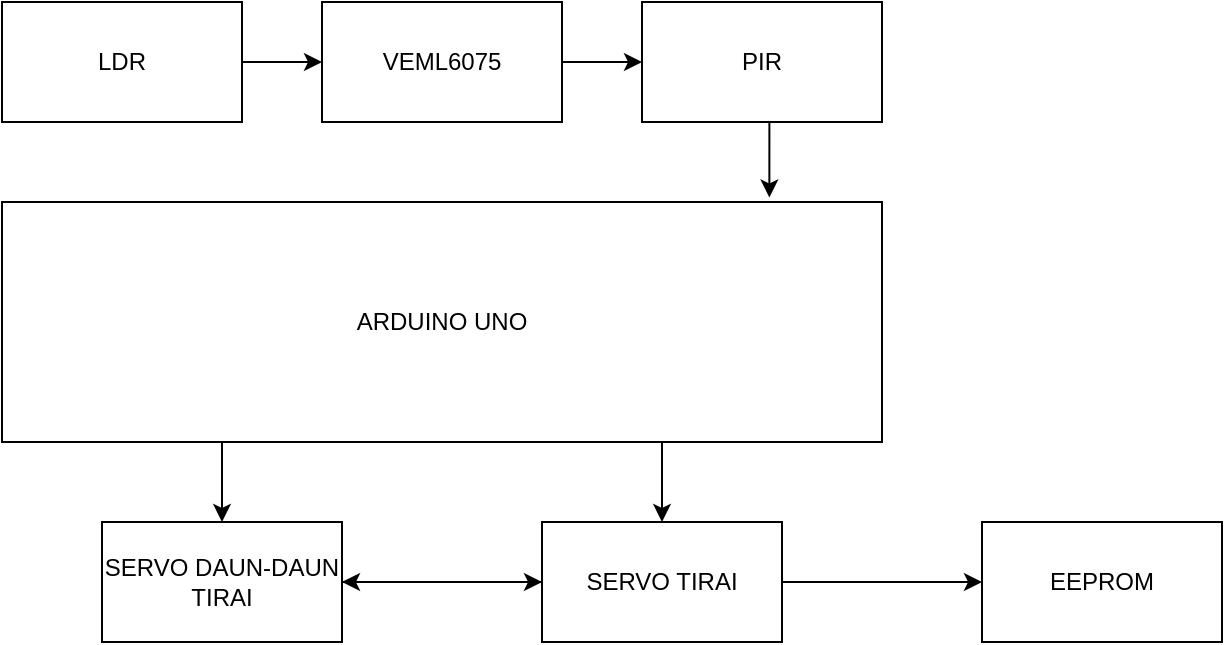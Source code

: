 <mxfile version="14.6.13" type="device"><diagram id="lncnuVLe6-twv9dAT7Rz" name="Page-1"><mxGraphModel dx="1021" dy="647" grid="1" gridSize="10" guides="1" tooltips="1" connect="1" arrows="1" fold="1" page="1" pageScale="1" pageWidth="850" pageHeight="1100" math="0" shadow="0"><root><mxCell id="0"/><mxCell id="1" parent="0"/><mxCell id="LDRi1--u1ZzVuqYvrauy-28" style="edgeStyle=orthogonalEdgeStyle;rounded=0;orthogonalLoop=1;jettySize=auto;html=1;exitX=0;exitY=0.5;exitDx=0;exitDy=0;entryX=1;entryY=0.5;entryDx=0;entryDy=0;" edge="1" parent="1" source="LDRi1--u1ZzVuqYvrauy-1" target="LDRi1--u1ZzVuqYvrauy-3"><mxGeometry relative="1" as="geometry"/></mxCell><mxCell id="LDRi1--u1ZzVuqYvrauy-30" style="edgeStyle=orthogonalEdgeStyle;rounded=0;orthogonalLoop=1;jettySize=auto;html=1;exitX=1;exitY=0.5;exitDx=0;exitDy=0;entryX=0;entryY=0.5;entryDx=0;entryDy=0;" edge="1" parent="1" source="LDRi1--u1ZzVuqYvrauy-1" target="LDRi1--u1ZzVuqYvrauy-6"><mxGeometry relative="1" as="geometry"/></mxCell><mxCell id="LDRi1--u1ZzVuqYvrauy-1" value="SERVO TIRAI" style="rounded=0;whiteSpace=wrap;html=1;" vertex="1" parent="1"><mxGeometry x="530" y="400" width="120" height="60" as="geometry"/></mxCell><mxCell id="LDRi1--u1ZzVuqYvrauy-25" style="edgeStyle=orthogonalEdgeStyle;rounded=0;orthogonalLoop=1;jettySize=auto;html=1;exitX=1;exitY=0.5;exitDx=0;exitDy=0;entryX=0;entryY=0.5;entryDx=0;entryDy=0;" edge="1" parent="1" source="LDRi1--u1ZzVuqYvrauy-2" target="LDRi1--u1ZzVuqYvrauy-4"><mxGeometry relative="1" as="geometry"/></mxCell><mxCell id="LDRi1--u1ZzVuqYvrauy-2" value="LDR" style="rounded=0;whiteSpace=wrap;html=1;" vertex="1" parent="1"><mxGeometry x="260" y="140" width="120" height="60" as="geometry"/></mxCell><mxCell id="LDRi1--u1ZzVuqYvrauy-29" style="edgeStyle=orthogonalEdgeStyle;rounded=0;orthogonalLoop=1;jettySize=auto;html=1;exitX=1;exitY=0.5;exitDx=0;exitDy=0;entryX=0;entryY=0.5;entryDx=0;entryDy=0;" edge="1" parent="1" source="LDRi1--u1ZzVuqYvrauy-3" target="LDRi1--u1ZzVuqYvrauy-1"><mxGeometry relative="1" as="geometry"/></mxCell><mxCell id="LDRi1--u1ZzVuqYvrauy-3" value="SERVO DAUN-DAUN TIRAI" style="rounded=0;whiteSpace=wrap;html=1;" vertex="1" parent="1"><mxGeometry x="310" y="400" width="120" height="60" as="geometry"/></mxCell><mxCell id="LDRi1--u1ZzVuqYvrauy-26" style="edgeStyle=orthogonalEdgeStyle;rounded=0;orthogonalLoop=1;jettySize=auto;html=1;exitX=1;exitY=0.5;exitDx=0;exitDy=0;" edge="1" parent="1" source="LDRi1--u1ZzVuqYvrauy-4" target="LDRi1--u1ZzVuqYvrauy-7"><mxGeometry relative="1" as="geometry"/></mxCell><mxCell id="LDRi1--u1ZzVuqYvrauy-4" value="VEML6075" style="rounded=0;whiteSpace=wrap;html=1;" vertex="1" parent="1"><mxGeometry x="420" y="140" width="120" height="60" as="geometry"/></mxCell><mxCell id="LDRi1--u1ZzVuqYvrauy-22" style="edgeStyle=orthogonalEdgeStyle;rounded=0;orthogonalLoop=1;jettySize=auto;html=1;exitX=0.25;exitY=1;exitDx=0;exitDy=0;entryX=0.5;entryY=0;entryDx=0;entryDy=0;" edge="1" parent="1" source="LDRi1--u1ZzVuqYvrauy-5" target="LDRi1--u1ZzVuqYvrauy-3"><mxGeometry relative="1" as="geometry"/></mxCell><mxCell id="LDRi1--u1ZzVuqYvrauy-24" style="edgeStyle=orthogonalEdgeStyle;rounded=0;orthogonalLoop=1;jettySize=auto;html=1;exitX=0.75;exitY=1;exitDx=0;exitDy=0;entryX=0.5;entryY=0;entryDx=0;entryDy=0;" edge="1" parent="1" source="LDRi1--u1ZzVuqYvrauy-5" target="LDRi1--u1ZzVuqYvrauy-1"><mxGeometry relative="1" as="geometry"/></mxCell><mxCell id="LDRi1--u1ZzVuqYvrauy-5" value="ARDUINO UNO" style="rounded=0;whiteSpace=wrap;html=1;" vertex="1" parent="1"><mxGeometry x="260" y="240" width="440" height="120" as="geometry"/></mxCell><mxCell id="LDRi1--u1ZzVuqYvrauy-6" value="EEPROM" style="rounded=0;whiteSpace=wrap;html=1;" vertex="1" parent="1"><mxGeometry x="750" y="400" width="120" height="60" as="geometry"/></mxCell><mxCell id="LDRi1--u1ZzVuqYvrauy-27" style="edgeStyle=orthogonalEdgeStyle;rounded=0;orthogonalLoop=1;jettySize=auto;html=1;exitX=0.5;exitY=1;exitDx=0;exitDy=0;entryX=0.872;entryY=-0.019;entryDx=0;entryDy=0;entryPerimeter=0;" edge="1" parent="1" source="LDRi1--u1ZzVuqYvrauy-7" target="LDRi1--u1ZzVuqYvrauy-5"><mxGeometry relative="1" as="geometry"/></mxCell><mxCell id="LDRi1--u1ZzVuqYvrauy-7" value="PIR" style="rounded=0;whiteSpace=wrap;html=1;" vertex="1" parent="1"><mxGeometry x="580" y="140" width="120" height="60" as="geometry"/></mxCell></root></mxGraphModel></diagram></mxfile>